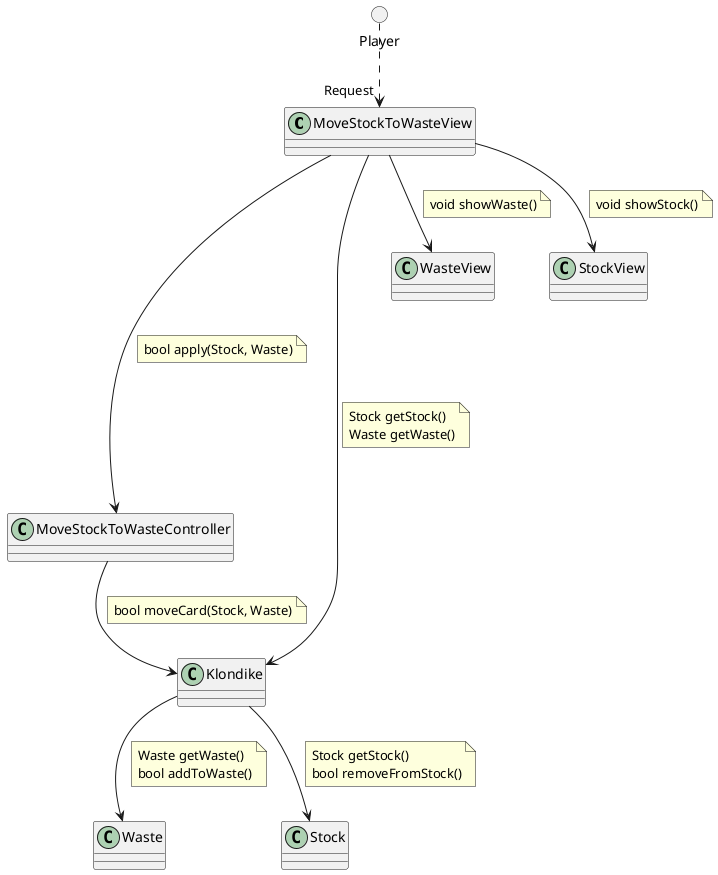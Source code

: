 @startuml
class MoveStockToWasteView
class MoveStockToWasteController
class Klondike
class Waste
class Stock
circle Player

Player ..> "Request" MoveStockToWasteView

MoveStockToWasteView --> Klondike
note on link: Stock getStock()\nWaste getWaste()

Klondike --> Stock
note on link: Stock getStock()\nbool removeFromStock()
Klondike --> Waste
note on link: Waste getWaste()\nbool addToWaste()

MoveStockToWasteView ----> MoveStockToWasteController
note on link: bool apply(Stock, Waste)

MoveStockToWasteController --> Klondike
note on link: bool moveCard(Stock, Waste)

MoveStockToWasteView --> WasteView
note on link: void showWaste()

MoveStockToWasteView --> StockView
note on link: void showStock()
@enduml
